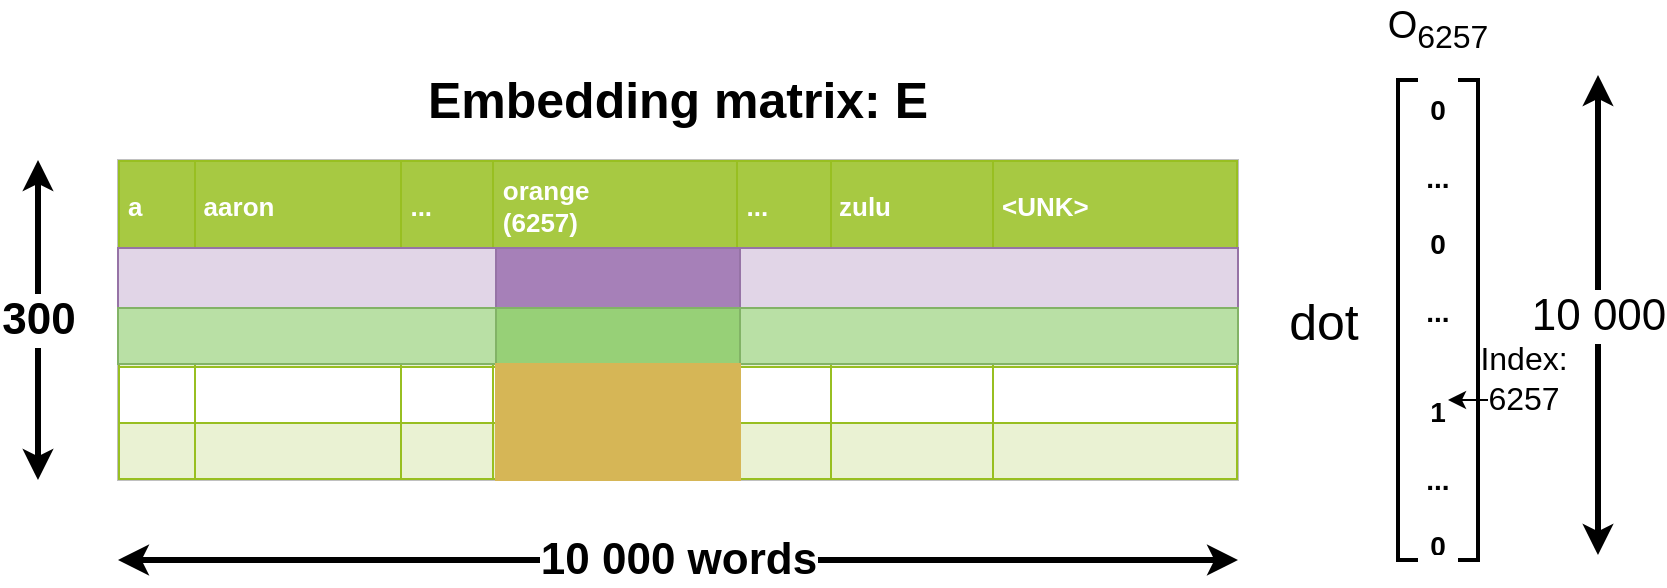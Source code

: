 <mxfile version="10.6.8" type="device"><diagram id="AlV2eSfNydOzScqa9wER" name="Page-1"><mxGraphModel dx="2800" dy="1363" grid="1" gridSize="10" guides="1" tooltips="1" connect="1" arrows="1" fold="1" page="1" pageScale="1" pageWidth="850" pageHeight="1100" math="0" shadow="0"><root><mxCell id="0"/><mxCell id="1" parent="0"/><mxCell id="OHzSYwAiTnuPYDUjRGv5-3" value="&lt;table border=&quot;1&quot; width=&quot;100%&quot; cellpadding=&quot;4&quot; style=&quot;width: 100% ; height: 100% ; border-collapse: collapse&quot;&gt;&lt;tbody style=&quot;font-size: 13px&quot;&gt;&lt;tr style=&quot;background-color: #a7c942 ; color: #ffffff ; border: 1px solid #98bf21&quot;&gt;&lt;th align=&quot;left&quot;&gt;a&lt;/th&gt;&lt;th align=&quot;left&quot;&gt;aaron&lt;/th&gt;&lt;th align=&quot;left&quot;&gt;...&lt;/th&gt;&lt;td&gt;&lt;b&gt;orange&lt;br&gt;(6257)&lt;br&gt;&lt;/b&gt;&lt;/td&gt;&lt;td&gt;&lt;b&gt;...&lt;/b&gt;&lt;/td&gt;&lt;td&gt;&lt;b&gt;zulu&lt;/b&gt;&lt;/td&gt;&lt;td&gt;&lt;b&gt;&amp;lt;UNK&amp;gt;&lt;/b&gt;&lt;/td&gt;&lt;/tr&gt;&lt;tr style=&quot;border: 1px solid #98bf21&quot;&gt;&lt;td&gt;&lt;/td&gt;&lt;td&gt;&lt;br&gt;&lt;/td&gt;&lt;td&gt;&lt;/td&gt;&lt;td&gt;&lt;br&gt;&lt;/td&gt;&lt;td&gt;&lt;br&gt;&lt;/td&gt;&lt;td&gt;&lt;br&gt;&lt;/td&gt;&lt;td&gt;&lt;br&gt;&lt;/td&gt;&lt;/tr&gt;&lt;tr style=&quot;background-color: #eaf2d3 ; border: 1px solid #98bf21&quot;&gt;&lt;td&gt;&lt;br&gt;&lt;/td&gt;&lt;td&gt;&lt;br&gt;&lt;/td&gt;&lt;td&gt;&lt;br&gt;&lt;/td&gt;&lt;td&gt;&lt;br&gt;&lt;/td&gt;&lt;td&gt;&lt;br&gt;&lt;/td&gt;&lt;td&gt;&lt;br&gt;&lt;/td&gt;&lt;td&gt;&lt;br&gt;&lt;/td&gt;&lt;/tr&gt;&lt;tr style=&quot;border: 1px solid #98bf21&quot;&gt;&lt;td&gt;&lt;br&gt;&lt;/td&gt;&lt;td&gt;&lt;br&gt;&lt;/td&gt;&lt;td&gt;&lt;br&gt;&lt;/td&gt;&lt;td&gt;&lt;br&gt;&lt;/td&gt;&lt;td&gt;&lt;br&gt;&lt;/td&gt;&lt;td&gt;&lt;br&gt;&lt;/td&gt;&lt;td&gt;&lt;br&gt;&lt;/td&gt;&lt;/tr&gt;&lt;tr style=&quot;background-color: #eaf2d3 ; border: 1px solid #98bf21&quot;&gt;&lt;td&gt;&lt;br&gt;&lt;/td&gt;&lt;td&gt;&lt;br&gt;&lt;/td&gt;&lt;td&gt;&lt;br&gt;&lt;/td&gt;&lt;td&gt;&lt;br&gt;&lt;/td&gt;&lt;td&gt;&lt;br&gt;&lt;/td&gt;&lt;td&gt;&lt;br&gt;&lt;/td&gt;&lt;td&gt;&lt;br&gt;&lt;/td&gt;&lt;/tr&gt;&lt;/tbody&gt;&lt;/table&gt;" style="text;html=1;strokeColor=#c0c0c0;fillColor=#ffffff;overflow=fill;rounded=0;" parent="1" vertex="1"><mxGeometry x="80" y="360" width="560" height="160" as="geometry"/></mxCell><mxCell id="irFQinK9NB8sgzqQ_9Oh-24" value="" style="rounded=0;whiteSpace=wrap;html=1;fillColor=#E1D5E7;fontSize=25;strokeColor=#9673a6;" vertex="1" parent="1"><mxGeometry x="80" y="404" width="560" height="30" as="geometry"/></mxCell><mxCell id="OHzSYwAiTnuPYDUjRGv5-4" value="300" style="endArrow=classic;startArrow=classic;html=1;fontSize=22;strokeWidth=3;fontStyle=1" parent="1" edge="1"><mxGeometry width="50" height="50" relative="1" as="geometry"><mxPoint x="40" y="520" as="sourcePoint"/><mxPoint x="40" y="360" as="targetPoint"/></mxGeometry></mxCell><mxCell id="OHzSYwAiTnuPYDUjRGv5-5" value="10 000 words" style="endArrow=classic;startArrow=classic;html=1;fontSize=22;strokeWidth=3;fontStyle=1" parent="1" edge="1"><mxGeometry width="50" height="50" relative="1" as="geometry"><mxPoint x="640" y="560" as="sourcePoint"/><mxPoint x="80" y="560" as="targetPoint"/></mxGeometry></mxCell><mxCell id="qHq7pi3oJlYSyMDlK6R2-2" value="O&lt;sub&gt;&lt;font style=&quot;font-size: 16px&quot;&gt;6257&lt;/font&gt;&lt;/sub&gt;" style="text;html=1;strokeColor=none;fillColor=none;align=center;verticalAlign=middle;whiteSpace=wrap;rounded=0;fontSize=19;" parent="1" vertex="1"><mxGeometry x="710" y="280" width="60" height="30" as="geometry"/></mxCell><mxCell id="qHq7pi3oJlYSyMDlK6R2-6" value="" style="group;connectable=0;" parent="1" vertex="1" connectable="0"><mxGeometry x="720" y="317.5" width="40" height="245" as="geometry"/></mxCell><mxCell id="qHq7pi3oJlYSyMDlK6R2-1" value="&lt;font style=&quot;font-size: 14px&quot;&gt;&lt;b&gt;0&lt;br&gt;&lt;br&gt;...&lt;br&gt;&lt;br&gt;0&lt;br&gt;&lt;br&gt;...&lt;br&gt;&lt;br&gt;&lt;br&gt;1&lt;br&gt;&lt;br&gt;...&lt;br&gt;&lt;br&gt;0&lt;/b&gt;&lt;/font&gt;&lt;br&gt;" style="rounded=0;whiteSpace=wrap;html=1;verticalAlign=top;strokeWidth=2;" parent="qHq7pi3oJlYSyMDlK6R2-6" vertex="1"><mxGeometry y="2.5" width="40" height="240" as="geometry"/></mxCell><mxCell id="qHq7pi3oJlYSyMDlK6R2-3" value="" style="rounded=0;whiteSpace=wrap;html=1;strokeWidth=6;fontSize=19;strokeColor=none;" parent="qHq7pi3oJlYSyMDlK6R2-6" vertex="1"><mxGeometry x="10" width="20" height="5" as="geometry"/></mxCell><mxCell id="qHq7pi3oJlYSyMDlK6R2-4" value="" style="rounded=0;whiteSpace=wrap;html=1;strokeWidth=6;fontSize=19;strokeColor=none;" parent="qHq7pi3oJlYSyMDlK6R2-6" vertex="1"><mxGeometry x="10" y="240" width="20" height="5" as="geometry"/></mxCell><mxCell id="irFQinK9NB8sgzqQ_9Oh-2" value="" style="endArrow=classic;html=1;" edge="1" parent="qHq7pi3oJlYSyMDlK6R2-6"><mxGeometry width="50" height="50" relative="1" as="geometry"><mxPoint x="45" y="162.5" as="sourcePoint"/><mxPoint x="25" y="162.5" as="targetPoint"/></mxGeometry></mxCell><mxCell id="qHq7pi3oJlYSyMDlK6R2-7" value="10 000" style="endArrow=classic;startArrow=classic;html=1;fontSize=22;strokeWidth=3;" parent="1" edge="1"><mxGeometry width="50" height="50" relative="1" as="geometry"><mxPoint x="820" y="317.5" as="sourcePoint"/><mxPoint x="820" y="557.5" as="targetPoint"/></mxGeometry></mxCell><mxCell id="qHq7pi3oJlYSyMDlK6R2-8" value="Index:&lt;br&gt;6257" style="text;html=1;strokeColor=none;fillColor=none;align=center;verticalAlign=middle;whiteSpace=wrap;rounded=0;fontSize=16;connectable=0;" parent="1" vertex="1"><mxGeometry x="763" y="454" width="40" height="30" as="geometry"/></mxCell><mxCell id="qHq7pi3oJlYSyMDlK6R2-9" value="Embedding matrix: E" style="text;html=1;strokeColor=none;fillColor=none;align=center;verticalAlign=middle;whiteSpace=wrap;rounded=0;fontSize=25;fontStyle=1" parent="1" vertex="1"><mxGeometry x="80" y="300" width="560" height="58" as="geometry"/></mxCell><mxCell id="irFQinK9NB8sgzqQ_9Oh-20" value="dot" style="text;html=1;strokeColor=none;fillColor=none;align=center;verticalAlign=middle;whiteSpace=wrap;rounded=0;fontSize=25;" vertex="1" parent="1"><mxGeometry x="663" y="430" width="40" height="20" as="geometry"/></mxCell><mxCell id="irFQinK9NB8sgzqQ_9Oh-23" value="" style="rounded=0;whiteSpace=wrap;html=1;fillColor=#A680B8;fontSize=25;strokeColor=#9673a6;" vertex="1" parent="1"><mxGeometry x="269" y="404" width="122" height="30" as="geometry"/></mxCell><mxCell id="irFQinK9NB8sgzqQ_9Oh-25" value="" style="rounded=0;whiteSpace=wrap;html=1;fillColor=#B9E0A5;fontSize=25;strokeColor=#82b366;" vertex="1" parent="1"><mxGeometry x="80" y="434" width="560" height="28" as="geometry"/></mxCell><mxCell id="irFQinK9NB8sgzqQ_9Oh-26" value="" style="rounded=0;whiteSpace=wrap;html=1;fillColor=#97D077;fontSize=25;strokeColor=#82b366;" vertex="1" parent="1"><mxGeometry x="269" y="434" width="122" height="28" as="geometry"/></mxCell><mxCell id="irFQinK9NB8sgzqQ_9Oh-27" value="" style="rounded=0;whiteSpace=wrap;html=1;fillColor=#D6B656;fontSize=25;strokeColor=#d6b656;" vertex="1" parent="1"><mxGeometry x="269" y="462" width="122" height="58" as="geometry"/></mxCell></root></mxGraphModel></diagram></mxfile>